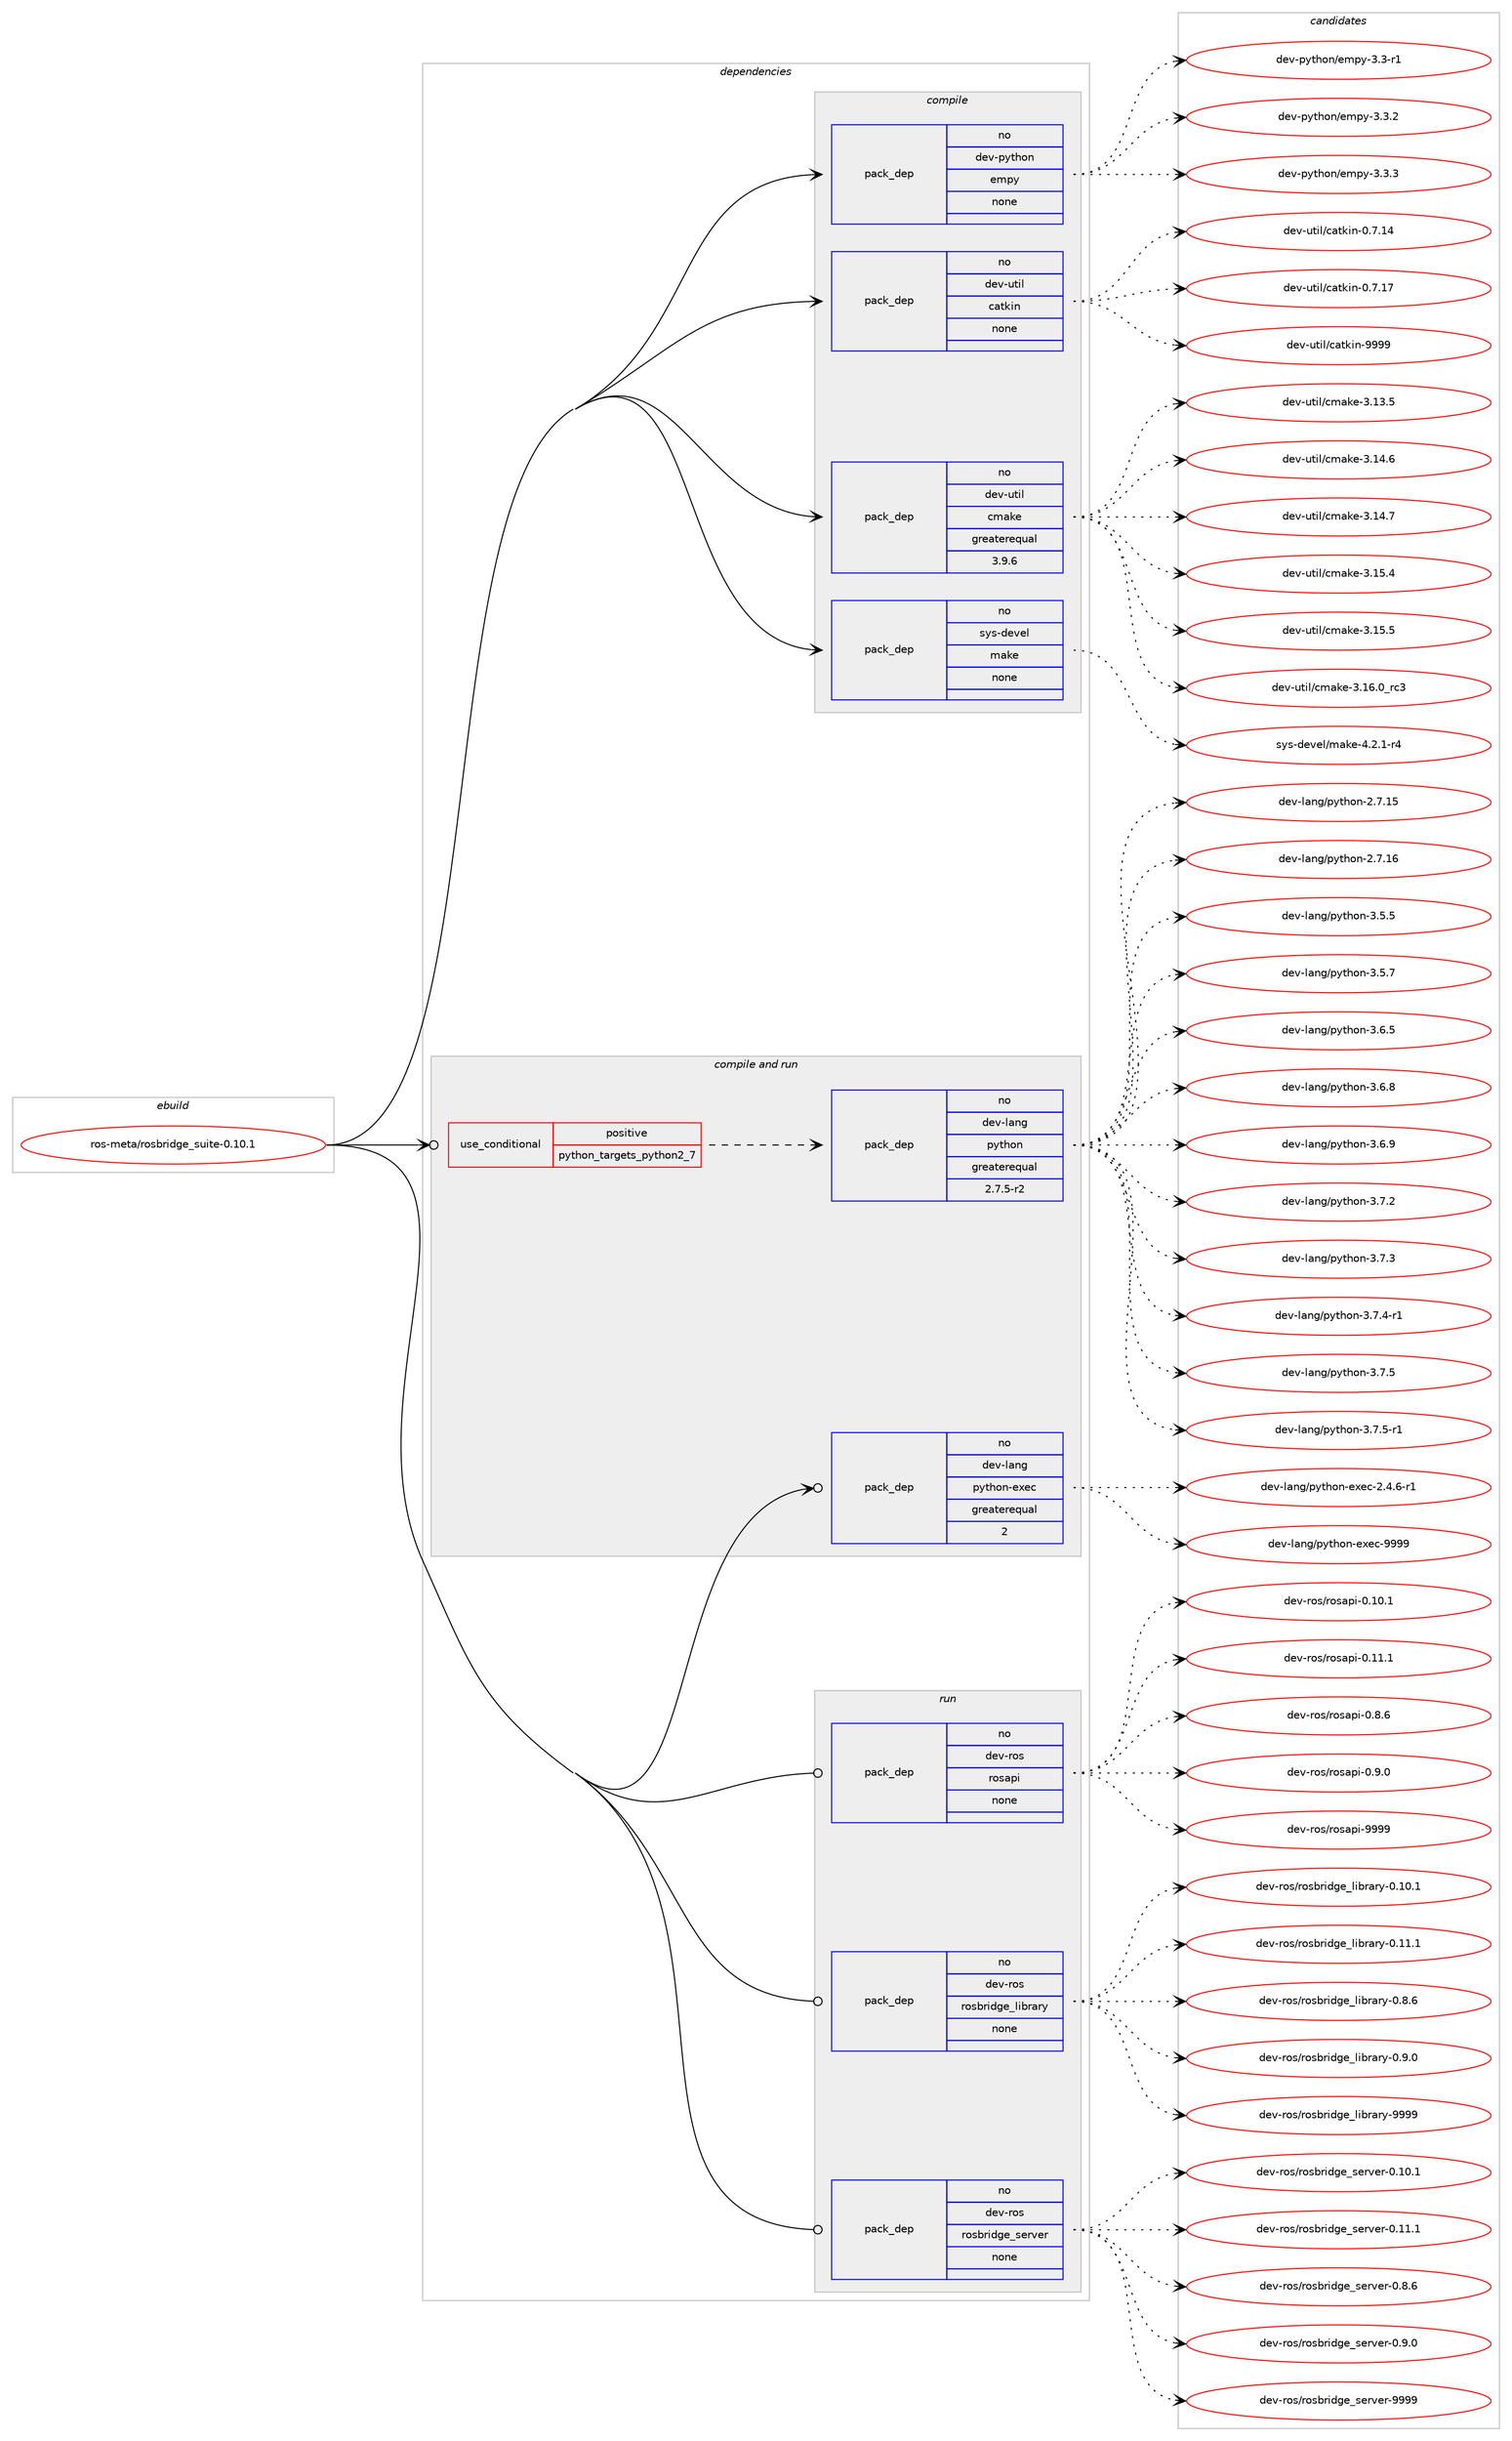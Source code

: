 digraph prolog {

# *************
# Graph options
# *************

newrank=true;
concentrate=true;
compound=true;
graph [rankdir=LR,fontname=Helvetica,fontsize=10,ranksep=1.5];#, ranksep=2.5, nodesep=0.2];
edge  [arrowhead=vee];
node  [fontname=Helvetica,fontsize=10];

# **********
# The ebuild
# **********

subgraph cluster_leftcol {
color=gray;
rank=same;
label=<<i>ebuild</i>>;
id [label="ros-meta/rosbridge_suite-0.10.1", color=red, width=4, href="../ros-meta/rosbridge_suite-0.10.1.svg"];
}

# ****************
# The dependencies
# ****************

subgraph cluster_midcol {
color=gray;
label=<<i>dependencies</i>>;
subgraph cluster_compile {
fillcolor="#eeeeee";
style=filled;
label=<<i>compile</i>>;
subgraph pack626838 {
dependency848238 [label=<<TABLE BORDER="0" CELLBORDER="1" CELLSPACING="0" CELLPADDING="4" WIDTH="220"><TR><TD ROWSPAN="6" CELLPADDING="30">pack_dep</TD></TR><TR><TD WIDTH="110">no</TD></TR><TR><TD>dev-python</TD></TR><TR><TD>empy</TD></TR><TR><TD>none</TD></TR><TR><TD></TD></TR></TABLE>>, shape=none, color=blue];
}
id:e -> dependency848238:w [weight=20,style="solid",arrowhead="vee"];
subgraph pack626839 {
dependency848239 [label=<<TABLE BORDER="0" CELLBORDER="1" CELLSPACING="0" CELLPADDING="4" WIDTH="220"><TR><TD ROWSPAN="6" CELLPADDING="30">pack_dep</TD></TR><TR><TD WIDTH="110">no</TD></TR><TR><TD>dev-util</TD></TR><TR><TD>catkin</TD></TR><TR><TD>none</TD></TR><TR><TD></TD></TR></TABLE>>, shape=none, color=blue];
}
id:e -> dependency848239:w [weight=20,style="solid",arrowhead="vee"];
subgraph pack626840 {
dependency848240 [label=<<TABLE BORDER="0" CELLBORDER="1" CELLSPACING="0" CELLPADDING="4" WIDTH="220"><TR><TD ROWSPAN="6" CELLPADDING="30">pack_dep</TD></TR><TR><TD WIDTH="110">no</TD></TR><TR><TD>dev-util</TD></TR><TR><TD>cmake</TD></TR><TR><TD>greaterequal</TD></TR><TR><TD>3.9.6</TD></TR></TABLE>>, shape=none, color=blue];
}
id:e -> dependency848240:w [weight=20,style="solid",arrowhead="vee"];
subgraph pack626841 {
dependency848241 [label=<<TABLE BORDER="0" CELLBORDER="1" CELLSPACING="0" CELLPADDING="4" WIDTH="220"><TR><TD ROWSPAN="6" CELLPADDING="30">pack_dep</TD></TR><TR><TD WIDTH="110">no</TD></TR><TR><TD>sys-devel</TD></TR><TR><TD>make</TD></TR><TR><TD>none</TD></TR><TR><TD></TD></TR></TABLE>>, shape=none, color=blue];
}
id:e -> dependency848241:w [weight=20,style="solid",arrowhead="vee"];
}
subgraph cluster_compileandrun {
fillcolor="#eeeeee";
style=filled;
label=<<i>compile and run</i>>;
subgraph cond206466 {
dependency848242 [label=<<TABLE BORDER="0" CELLBORDER="1" CELLSPACING="0" CELLPADDING="4"><TR><TD ROWSPAN="3" CELLPADDING="10">use_conditional</TD></TR><TR><TD>positive</TD></TR><TR><TD>python_targets_python2_7</TD></TR></TABLE>>, shape=none, color=red];
subgraph pack626842 {
dependency848243 [label=<<TABLE BORDER="0" CELLBORDER="1" CELLSPACING="0" CELLPADDING="4" WIDTH="220"><TR><TD ROWSPAN="6" CELLPADDING="30">pack_dep</TD></TR><TR><TD WIDTH="110">no</TD></TR><TR><TD>dev-lang</TD></TR><TR><TD>python</TD></TR><TR><TD>greaterequal</TD></TR><TR><TD>2.7.5-r2</TD></TR></TABLE>>, shape=none, color=blue];
}
dependency848242:e -> dependency848243:w [weight=20,style="dashed",arrowhead="vee"];
}
id:e -> dependency848242:w [weight=20,style="solid",arrowhead="odotvee"];
subgraph pack626843 {
dependency848244 [label=<<TABLE BORDER="0" CELLBORDER="1" CELLSPACING="0" CELLPADDING="4" WIDTH="220"><TR><TD ROWSPAN="6" CELLPADDING="30">pack_dep</TD></TR><TR><TD WIDTH="110">no</TD></TR><TR><TD>dev-lang</TD></TR><TR><TD>python-exec</TD></TR><TR><TD>greaterequal</TD></TR><TR><TD>2</TD></TR></TABLE>>, shape=none, color=blue];
}
id:e -> dependency848244:w [weight=20,style="solid",arrowhead="odotvee"];
}
subgraph cluster_run {
fillcolor="#eeeeee";
style=filled;
label=<<i>run</i>>;
subgraph pack626844 {
dependency848245 [label=<<TABLE BORDER="0" CELLBORDER="1" CELLSPACING="0" CELLPADDING="4" WIDTH="220"><TR><TD ROWSPAN="6" CELLPADDING="30">pack_dep</TD></TR><TR><TD WIDTH="110">no</TD></TR><TR><TD>dev-ros</TD></TR><TR><TD>rosapi</TD></TR><TR><TD>none</TD></TR><TR><TD></TD></TR></TABLE>>, shape=none, color=blue];
}
id:e -> dependency848245:w [weight=20,style="solid",arrowhead="odot"];
subgraph pack626845 {
dependency848246 [label=<<TABLE BORDER="0" CELLBORDER="1" CELLSPACING="0" CELLPADDING="4" WIDTH="220"><TR><TD ROWSPAN="6" CELLPADDING="30">pack_dep</TD></TR><TR><TD WIDTH="110">no</TD></TR><TR><TD>dev-ros</TD></TR><TR><TD>rosbridge_library</TD></TR><TR><TD>none</TD></TR><TR><TD></TD></TR></TABLE>>, shape=none, color=blue];
}
id:e -> dependency848246:w [weight=20,style="solid",arrowhead="odot"];
subgraph pack626846 {
dependency848247 [label=<<TABLE BORDER="0" CELLBORDER="1" CELLSPACING="0" CELLPADDING="4" WIDTH="220"><TR><TD ROWSPAN="6" CELLPADDING="30">pack_dep</TD></TR><TR><TD WIDTH="110">no</TD></TR><TR><TD>dev-ros</TD></TR><TR><TD>rosbridge_server</TD></TR><TR><TD>none</TD></TR><TR><TD></TD></TR></TABLE>>, shape=none, color=blue];
}
id:e -> dependency848247:w [weight=20,style="solid",arrowhead="odot"];
}
}

# **************
# The candidates
# **************

subgraph cluster_choices {
rank=same;
color=gray;
label=<<i>candidates</i>>;

subgraph choice626838 {
color=black;
nodesep=1;
choice1001011184511212111610411111047101109112121455146514511449 [label="dev-python/empy-3.3-r1", color=red, width=4,href="../dev-python/empy-3.3-r1.svg"];
choice1001011184511212111610411111047101109112121455146514650 [label="dev-python/empy-3.3.2", color=red, width=4,href="../dev-python/empy-3.3.2.svg"];
choice1001011184511212111610411111047101109112121455146514651 [label="dev-python/empy-3.3.3", color=red, width=4,href="../dev-python/empy-3.3.3.svg"];
dependency848238:e -> choice1001011184511212111610411111047101109112121455146514511449:w [style=dotted,weight="100"];
dependency848238:e -> choice1001011184511212111610411111047101109112121455146514650:w [style=dotted,weight="100"];
dependency848238:e -> choice1001011184511212111610411111047101109112121455146514651:w [style=dotted,weight="100"];
}
subgraph choice626839 {
color=black;
nodesep=1;
choice1001011184511711610510847999711610710511045484655464952 [label="dev-util/catkin-0.7.14", color=red, width=4,href="../dev-util/catkin-0.7.14.svg"];
choice1001011184511711610510847999711610710511045484655464955 [label="dev-util/catkin-0.7.17", color=red, width=4,href="../dev-util/catkin-0.7.17.svg"];
choice100101118451171161051084799971161071051104557575757 [label="dev-util/catkin-9999", color=red, width=4,href="../dev-util/catkin-9999.svg"];
dependency848239:e -> choice1001011184511711610510847999711610710511045484655464952:w [style=dotted,weight="100"];
dependency848239:e -> choice1001011184511711610510847999711610710511045484655464955:w [style=dotted,weight="100"];
dependency848239:e -> choice100101118451171161051084799971161071051104557575757:w [style=dotted,weight="100"];
}
subgraph choice626840 {
color=black;
nodesep=1;
choice1001011184511711610510847991099710710145514649514653 [label="dev-util/cmake-3.13.5", color=red, width=4,href="../dev-util/cmake-3.13.5.svg"];
choice1001011184511711610510847991099710710145514649524654 [label="dev-util/cmake-3.14.6", color=red, width=4,href="../dev-util/cmake-3.14.6.svg"];
choice1001011184511711610510847991099710710145514649524655 [label="dev-util/cmake-3.14.7", color=red, width=4,href="../dev-util/cmake-3.14.7.svg"];
choice1001011184511711610510847991099710710145514649534652 [label="dev-util/cmake-3.15.4", color=red, width=4,href="../dev-util/cmake-3.15.4.svg"];
choice1001011184511711610510847991099710710145514649534653 [label="dev-util/cmake-3.15.5", color=red, width=4,href="../dev-util/cmake-3.15.5.svg"];
choice1001011184511711610510847991099710710145514649544648951149951 [label="dev-util/cmake-3.16.0_rc3", color=red, width=4,href="../dev-util/cmake-3.16.0_rc3.svg"];
dependency848240:e -> choice1001011184511711610510847991099710710145514649514653:w [style=dotted,weight="100"];
dependency848240:e -> choice1001011184511711610510847991099710710145514649524654:w [style=dotted,weight="100"];
dependency848240:e -> choice1001011184511711610510847991099710710145514649524655:w [style=dotted,weight="100"];
dependency848240:e -> choice1001011184511711610510847991099710710145514649534652:w [style=dotted,weight="100"];
dependency848240:e -> choice1001011184511711610510847991099710710145514649534653:w [style=dotted,weight="100"];
dependency848240:e -> choice1001011184511711610510847991099710710145514649544648951149951:w [style=dotted,weight="100"];
}
subgraph choice626841 {
color=black;
nodesep=1;
choice1151211154510010111810110847109971071014552465046494511452 [label="sys-devel/make-4.2.1-r4", color=red, width=4,href="../sys-devel/make-4.2.1-r4.svg"];
dependency848241:e -> choice1151211154510010111810110847109971071014552465046494511452:w [style=dotted,weight="100"];
}
subgraph choice626842 {
color=black;
nodesep=1;
choice10010111845108971101034711212111610411111045504655464953 [label="dev-lang/python-2.7.15", color=red, width=4,href="../dev-lang/python-2.7.15.svg"];
choice10010111845108971101034711212111610411111045504655464954 [label="dev-lang/python-2.7.16", color=red, width=4,href="../dev-lang/python-2.7.16.svg"];
choice100101118451089711010347112121116104111110455146534653 [label="dev-lang/python-3.5.5", color=red, width=4,href="../dev-lang/python-3.5.5.svg"];
choice100101118451089711010347112121116104111110455146534655 [label="dev-lang/python-3.5.7", color=red, width=4,href="../dev-lang/python-3.5.7.svg"];
choice100101118451089711010347112121116104111110455146544653 [label="dev-lang/python-3.6.5", color=red, width=4,href="../dev-lang/python-3.6.5.svg"];
choice100101118451089711010347112121116104111110455146544656 [label="dev-lang/python-3.6.8", color=red, width=4,href="../dev-lang/python-3.6.8.svg"];
choice100101118451089711010347112121116104111110455146544657 [label="dev-lang/python-3.6.9", color=red, width=4,href="../dev-lang/python-3.6.9.svg"];
choice100101118451089711010347112121116104111110455146554650 [label="dev-lang/python-3.7.2", color=red, width=4,href="../dev-lang/python-3.7.2.svg"];
choice100101118451089711010347112121116104111110455146554651 [label="dev-lang/python-3.7.3", color=red, width=4,href="../dev-lang/python-3.7.3.svg"];
choice1001011184510897110103471121211161041111104551465546524511449 [label="dev-lang/python-3.7.4-r1", color=red, width=4,href="../dev-lang/python-3.7.4-r1.svg"];
choice100101118451089711010347112121116104111110455146554653 [label="dev-lang/python-3.7.5", color=red, width=4,href="../dev-lang/python-3.7.5.svg"];
choice1001011184510897110103471121211161041111104551465546534511449 [label="dev-lang/python-3.7.5-r1", color=red, width=4,href="../dev-lang/python-3.7.5-r1.svg"];
dependency848243:e -> choice10010111845108971101034711212111610411111045504655464953:w [style=dotted,weight="100"];
dependency848243:e -> choice10010111845108971101034711212111610411111045504655464954:w [style=dotted,weight="100"];
dependency848243:e -> choice100101118451089711010347112121116104111110455146534653:w [style=dotted,weight="100"];
dependency848243:e -> choice100101118451089711010347112121116104111110455146534655:w [style=dotted,weight="100"];
dependency848243:e -> choice100101118451089711010347112121116104111110455146544653:w [style=dotted,weight="100"];
dependency848243:e -> choice100101118451089711010347112121116104111110455146544656:w [style=dotted,weight="100"];
dependency848243:e -> choice100101118451089711010347112121116104111110455146544657:w [style=dotted,weight="100"];
dependency848243:e -> choice100101118451089711010347112121116104111110455146554650:w [style=dotted,weight="100"];
dependency848243:e -> choice100101118451089711010347112121116104111110455146554651:w [style=dotted,weight="100"];
dependency848243:e -> choice1001011184510897110103471121211161041111104551465546524511449:w [style=dotted,weight="100"];
dependency848243:e -> choice100101118451089711010347112121116104111110455146554653:w [style=dotted,weight="100"];
dependency848243:e -> choice1001011184510897110103471121211161041111104551465546534511449:w [style=dotted,weight="100"];
}
subgraph choice626843 {
color=black;
nodesep=1;
choice10010111845108971101034711212111610411111045101120101994550465246544511449 [label="dev-lang/python-exec-2.4.6-r1", color=red, width=4,href="../dev-lang/python-exec-2.4.6-r1.svg"];
choice10010111845108971101034711212111610411111045101120101994557575757 [label="dev-lang/python-exec-9999", color=red, width=4,href="../dev-lang/python-exec-9999.svg"];
dependency848244:e -> choice10010111845108971101034711212111610411111045101120101994550465246544511449:w [style=dotted,weight="100"];
dependency848244:e -> choice10010111845108971101034711212111610411111045101120101994557575757:w [style=dotted,weight="100"];
}
subgraph choice626844 {
color=black;
nodesep=1;
choice10010111845114111115471141111159711210545484649484649 [label="dev-ros/rosapi-0.10.1", color=red, width=4,href="../dev-ros/rosapi-0.10.1.svg"];
choice10010111845114111115471141111159711210545484649494649 [label="dev-ros/rosapi-0.11.1", color=red, width=4,href="../dev-ros/rosapi-0.11.1.svg"];
choice100101118451141111154711411111597112105454846564654 [label="dev-ros/rosapi-0.8.6", color=red, width=4,href="../dev-ros/rosapi-0.8.6.svg"];
choice100101118451141111154711411111597112105454846574648 [label="dev-ros/rosapi-0.9.0", color=red, width=4,href="../dev-ros/rosapi-0.9.0.svg"];
choice1001011184511411111547114111115971121054557575757 [label="dev-ros/rosapi-9999", color=red, width=4,href="../dev-ros/rosapi-9999.svg"];
dependency848245:e -> choice10010111845114111115471141111159711210545484649484649:w [style=dotted,weight="100"];
dependency848245:e -> choice10010111845114111115471141111159711210545484649494649:w [style=dotted,weight="100"];
dependency848245:e -> choice100101118451141111154711411111597112105454846564654:w [style=dotted,weight="100"];
dependency848245:e -> choice100101118451141111154711411111597112105454846574648:w [style=dotted,weight="100"];
dependency848245:e -> choice1001011184511411111547114111115971121054557575757:w [style=dotted,weight="100"];
}
subgraph choice626845 {
color=black;
nodesep=1;
choice10010111845114111115471141111159811410510010310195108105981149711412145484649484649 [label="dev-ros/rosbridge_library-0.10.1", color=red, width=4,href="../dev-ros/rosbridge_library-0.10.1.svg"];
choice10010111845114111115471141111159811410510010310195108105981149711412145484649494649 [label="dev-ros/rosbridge_library-0.11.1", color=red, width=4,href="../dev-ros/rosbridge_library-0.11.1.svg"];
choice100101118451141111154711411111598114105100103101951081059811497114121454846564654 [label="dev-ros/rosbridge_library-0.8.6", color=red, width=4,href="../dev-ros/rosbridge_library-0.8.6.svg"];
choice100101118451141111154711411111598114105100103101951081059811497114121454846574648 [label="dev-ros/rosbridge_library-0.9.0", color=red, width=4,href="../dev-ros/rosbridge_library-0.9.0.svg"];
choice1001011184511411111547114111115981141051001031019510810598114971141214557575757 [label="dev-ros/rosbridge_library-9999", color=red, width=4,href="../dev-ros/rosbridge_library-9999.svg"];
dependency848246:e -> choice10010111845114111115471141111159811410510010310195108105981149711412145484649484649:w [style=dotted,weight="100"];
dependency848246:e -> choice10010111845114111115471141111159811410510010310195108105981149711412145484649494649:w [style=dotted,weight="100"];
dependency848246:e -> choice100101118451141111154711411111598114105100103101951081059811497114121454846564654:w [style=dotted,weight="100"];
dependency848246:e -> choice100101118451141111154711411111598114105100103101951081059811497114121454846574648:w [style=dotted,weight="100"];
dependency848246:e -> choice1001011184511411111547114111115981141051001031019510810598114971141214557575757:w [style=dotted,weight="100"];
}
subgraph choice626846 {
color=black;
nodesep=1;
choice1001011184511411111547114111115981141051001031019511510111411810111445484649484649 [label="dev-ros/rosbridge_server-0.10.1", color=red, width=4,href="../dev-ros/rosbridge_server-0.10.1.svg"];
choice1001011184511411111547114111115981141051001031019511510111411810111445484649494649 [label="dev-ros/rosbridge_server-0.11.1", color=red, width=4,href="../dev-ros/rosbridge_server-0.11.1.svg"];
choice10010111845114111115471141111159811410510010310195115101114118101114454846564654 [label="dev-ros/rosbridge_server-0.8.6", color=red, width=4,href="../dev-ros/rosbridge_server-0.8.6.svg"];
choice10010111845114111115471141111159811410510010310195115101114118101114454846574648 [label="dev-ros/rosbridge_server-0.9.0", color=red, width=4,href="../dev-ros/rosbridge_server-0.9.0.svg"];
choice100101118451141111154711411111598114105100103101951151011141181011144557575757 [label="dev-ros/rosbridge_server-9999", color=red, width=4,href="../dev-ros/rosbridge_server-9999.svg"];
dependency848247:e -> choice1001011184511411111547114111115981141051001031019511510111411810111445484649484649:w [style=dotted,weight="100"];
dependency848247:e -> choice1001011184511411111547114111115981141051001031019511510111411810111445484649494649:w [style=dotted,weight="100"];
dependency848247:e -> choice10010111845114111115471141111159811410510010310195115101114118101114454846564654:w [style=dotted,weight="100"];
dependency848247:e -> choice10010111845114111115471141111159811410510010310195115101114118101114454846574648:w [style=dotted,weight="100"];
dependency848247:e -> choice100101118451141111154711411111598114105100103101951151011141181011144557575757:w [style=dotted,weight="100"];
}
}

}
